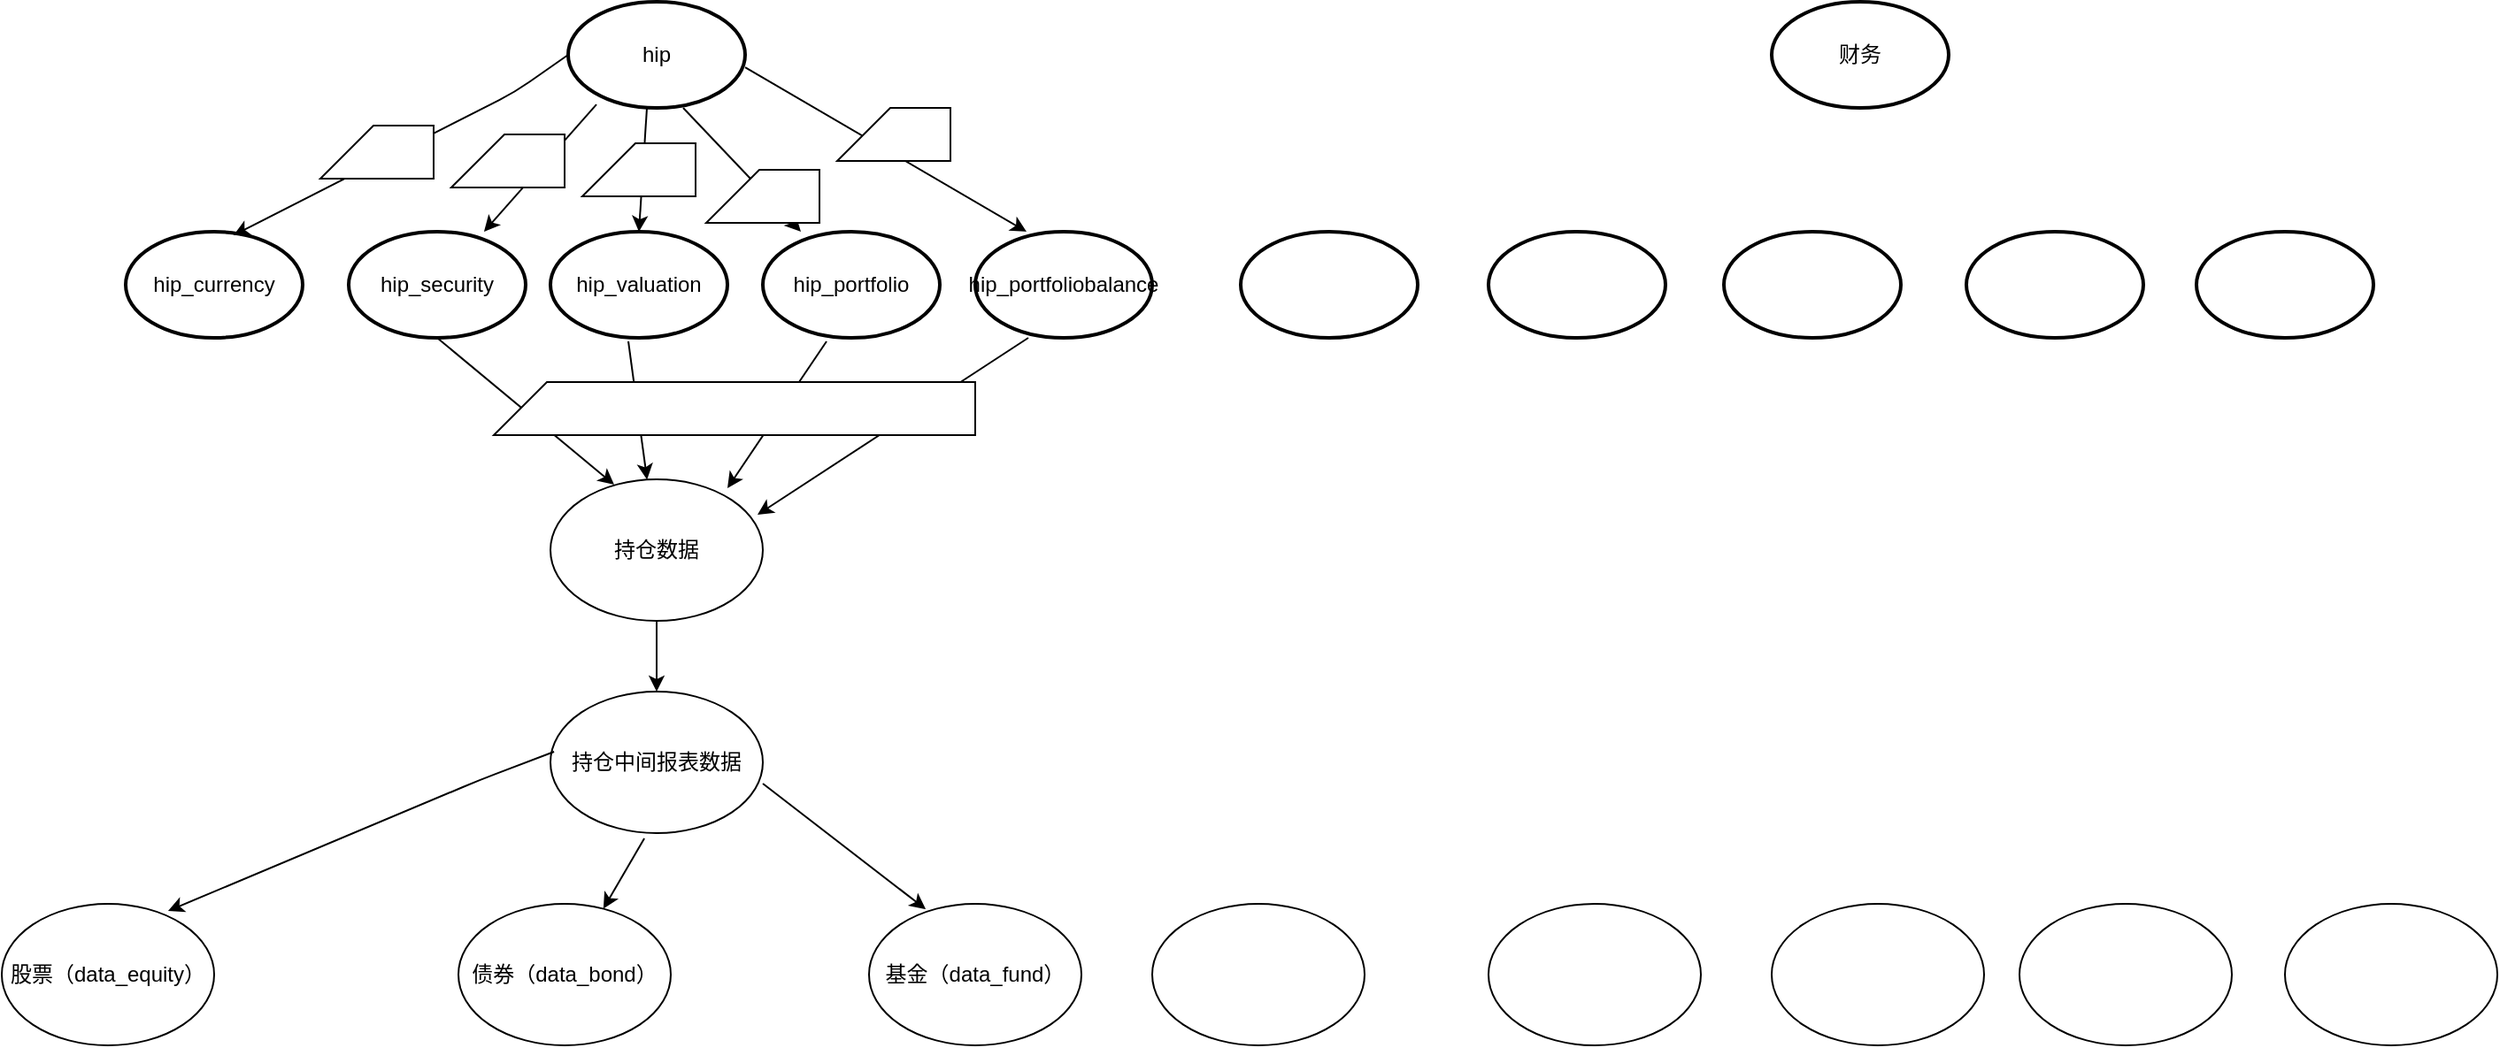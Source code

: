 <mxfile version="10.6.7" type="github"><diagram id="_zzg6bZu23BL-Gkt21Bl" name="Page-1"><mxGraphModel dx="2461" dy="1934" grid="1" gridSize="10" guides="1" tooltips="1" connect="1" arrows="1" fold="1" page="1" pageScale="1" pageWidth="827" pageHeight="1169" math="0" shadow="0"><root><mxCell id="0"/><mxCell id="1" parent="0"/><mxCell id="X9LPVklsuCAL408ApYlD-1" value="" style="strokeWidth=2;html=1;shape=mxgraph.flowchart.start_1;whiteSpace=wrap;" parent="1" vertex="1"><mxGeometry x="90" y="60" width="100" height="60" as="geometry"/></mxCell><mxCell id="X9LPVklsuCAL408ApYlD-2" value="hip_currency" style="strokeWidth=2;html=1;shape=mxgraph.flowchart.start_1;whiteSpace=wrap;" parent="1" vertex="1"><mxGeometry x="-540" y="60" width="100" height="60" as="geometry"/></mxCell><mxCell id="X9LPVklsuCAL408ApYlD-3" value="" style="strokeWidth=2;html=1;shape=mxgraph.flowchart.start_1;whiteSpace=wrap;" parent="1" vertex="1"><mxGeometry x="230" y="60" width="100" height="60" as="geometry"/></mxCell><mxCell id="X9LPVklsuCAL408ApYlD-4" value="" style="strokeWidth=2;html=1;shape=mxgraph.flowchart.start_1;whiteSpace=wrap;" parent="1" vertex="1"><mxGeometry x="363" y="60" width="100" height="60" as="geometry"/></mxCell><mxCell id="X9LPVklsuCAL408ApYlD-5" value="" style="strokeWidth=2;html=1;shape=mxgraph.flowchart.start_1;whiteSpace=wrap;" parent="1" vertex="1"><mxGeometry x="500" y="60" width="100" height="60" as="geometry"/></mxCell><mxCell id="X9LPVklsuCAL408ApYlD-6" value="" style="strokeWidth=2;html=1;shape=mxgraph.flowchart.start_1;whiteSpace=wrap;" parent="1" vertex="1"><mxGeometry x="630" y="60" width="100" height="60" as="geometry"/></mxCell><mxCell id="X9LPVklsuCAL408ApYlD-7" value="hip_portfoliobalance" style="strokeWidth=2;html=1;shape=mxgraph.flowchart.start_1;whiteSpace=wrap;" parent="1" vertex="1"><mxGeometry x="-60" y="60" width="100" height="60" as="geometry"/></mxCell><mxCell id="X9LPVklsuCAL408ApYlD-8" value="hip_portfolio" style="strokeWidth=2;html=1;shape=mxgraph.flowchart.start_1;whiteSpace=wrap;" parent="1" vertex="1"><mxGeometry x="-180" y="60" width="100" height="60" as="geometry"/></mxCell><mxCell id="X9LPVklsuCAL408ApYlD-9" value="hip_valuation" style="strokeWidth=2;html=1;shape=mxgraph.flowchart.start_1;whiteSpace=wrap;" parent="1" vertex="1"><mxGeometry x="-300" y="60" width="100" height="60" as="geometry"/></mxCell><mxCell id="X9LPVklsuCAL408ApYlD-10" value="hip_security" style="strokeWidth=2;html=1;shape=mxgraph.flowchart.start_1;whiteSpace=wrap;" parent="1" vertex="1"><mxGeometry x="-414" y="60" width="100" height="60" as="geometry"/></mxCell><mxCell id="X9LPVklsuCAL408ApYlD-11" value="hip" style="strokeWidth=2;html=1;shape=mxgraph.flowchart.start_1;whiteSpace=wrap;" parent="1" vertex="1"><mxGeometry x="-290" y="-70" width="100" height="60" as="geometry"/></mxCell><mxCell id="X9LPVklsuCAL408ApYlD-12" value="财务" style="strokeWidth=2;html=1;shape=mxgraph.flowchart.start_1;whiteSpace=wrap;" parent="1" vertex="1"><mxGeometry x="390" y="-70" width="100" height="60" as="geometry"/></mxCell><mxCell id="X9LPVklsuCAL408ApYlD-14" value="" style="endArrow=classic;html=1;exitX=0.16;exitY=0.967;exitDx=0;exitDy=0;exitPerimeter=0;" parent="1" source="X9LPVklsuCAL408ApYlD-11" target="X9LPVklsuCAL408ApYlD-10" edge="1"><mxGeometry width="50" height="50" relative="1" as="geometry"><mxPoint x="-410" y="350" as="sourcePoint"/><mxPoint x="-360" y="300" as="targetPoint"/></mxGeometry></mxCell><mxCell id="X9LPVklsuCAL408ApYlD-15" value="" style="endArrow=classic;html=1;entryX=0.5;entryY=0;entryDx=0;entryDy=0;entryPerimeter=0;exitX=0.145;exitY=0.855;exitDx=0;exitDy=0;exitPerimeter=0;" parent="1" target="X9LPVklsuCAL408ApYlD-9" edge="1"><mxGeometry width="50" height="50" relative="1" as="geometry"><mxPoint x="-245.5" y="-10" as="sourcePoint"/><mxPoint x="-334.5" y="69" as="targetPoint"/></mxGeometry></mxCell><mxCell id="X9LPVklsuCAL408ApYlD-16" value="" style="endArrow=classic;html=1;entryX=0.29;entryY=0;entryDx=0;entryDy=0;entryPerimeter=0;exitX=1;exitY=0.617;exitDx=0;exitDy=0;exitPerimeter=0;" parent="1" source="X9LPVklsuCAL408ApYlD-11" target="X9LPVklsuCAL408ApYlD-7" edge="1"><mxGeometry width="50" height="50" relative="1" as="geometry"><mxPoint x="-161" y="-10" as="sourcePoint"/><mxPoint x="-250" y="69" as="targetPoint"/></mxGeometry></mxCell><mxCell id="X9LPVklsuCAL408ApYlD-17" value="" style="endArrow=classic;html=1;exitX=0.145;exitY=0.855;exitDx=0;exitDy=0;exitPerimeter=0;" parent="1" target="X9LPVklsuCAL408ApYlD-8" edge="1"><mxGeometry width="50" height="50" relative="1" as="geometry"><mxPoint x="-225" y="-10" as="sourcePoint"/><mxPoint x="-314" y="69" as="targetPoint"/></mxGeometry></mxCell><mxCell id="X9LPVklsuCAL408ApYlD-18" value="" style="endArrow=classic;html=1;entryX=0.61;entryY=0.033;entryDx=0;entryDy=0;entryPerimeter=0;exitX=0;exitY=0.5;exitDx=0;exitDy=0;exitPerimeter=0;" parent="1" source="X9LPVklsuCAL408ApYlD-11" target="X9LPVklsuCAL408ApYlD-2" edge="1"><mxGeometry width="50" height="50" relative="1" as="geometry"><mxPoint x="-280" y="-19" as="sourcePoint"/><mxPoint x="-379" y="60" as="targetPoint"/><Array as="points"><mxPoint x="-320" y="-19"/></Array></mxGeometry></mxCell><mxCell id="X9LPVklsuCAL408ApYlD-20" value="" style="shape=card;whiteSpace=wrap;html=1;" parent="1" vertex="1"><mxGeometry x="-212" y="25" width="64" height="30" as="geometry"/></mxCell><mxCell id="X9LPVklsuCAL408ApYlD-21" value="" style="shape=card;whiteSpace=wrap;html=1;" parent="1" vertex="1"><mxGeometry x="-282" y="10" width="64" height="30" as="geometry"/></mxCell><mxCell id="X9LPVklsuCAL408ApYlD-22" value="" style="shape=card;whiteSpace=wrap;html=1;" parent="1" vertex="1"><mxGeometry x="-356" y="5" width="64" height="30" as="geometry"/></mxCell><mxCell id="X9LPVklsuCAL408ApYlD-25" value="" style="shape=card;whiteSpace=wrap;html=1;" parent="1" vertex="1"><mxGeometry x="-430" width="64" height="30" as="geometry"/></mxCell><mxCell id="X9LPVklsuCAL408ApYlD-27" value="" style="shape=card;whiteSpace=wrap;html=1;" parent="1" vertex="1"><mxGeometry x="-138" y="-10" width="64" height="30" as="geometry"/></mxCell><mxCell id="X9LPVklsuCAL408ApYlD-28" value="持仓数据" style="ellipse;whiteSpace=wrap;html=1;" parent="1" vertex="1"><mxGeometry x="-300" y="200" width="120" height="80" as="geometry"/></mxCell><mxCell id="d4HCnCp6KsOMvdcdNzOe-1" value="股票（data_equity）" style="ellipse;whiteSpace=wrap;html=1;" vertex="1" parent="1"><mxGeometry x="-610" y="440" width="120" height="80" as="geometry"/></mxCell><mxCell id="d4HCnCp6KsOMvdcdNzOe-2" value="债券（data_bond）" style="ellipse;whiteSpace=wrap;html=1;" vertex="1" parent="1"><mxGeometry x="-352" y="440" width="120" height="80" as="geometry"/></mxCell><mxCell id="d4HCnCp6KsOMvdcdNzOe-3" value="基金（data_fund）" style="ellipse;whiteSpace=wrap;html=1;" vertex="1" parent="1"><mxGeometry x="-120" y="440" width="120" height="80" as="geometry"/></mxCell><mxCell id="d4HCnCp6KsOMvdcdNzOe-4" value="" style="ellipse;whiteSpace=wrap;html=1;" vertex="1" parent="1"><mxGeometry x="40" y="440" width="120" height="80" as="geometry"/></mxCell><mxCell id="d4HCnCp6KsOMvdcdNzOe-6" value="" style="ellipse;whiteSpace=wrap;html=1;" vertex="1" parent="1"><mxGeometry x="680" y="440" width="120" height="80" as="geometry"/></mxCell><mxCell id="d4HCnCp6KsOMvdcdNzOe-7" value="" style="ellipse;whiteSpace=wrap;html=1;" vertex="1" parent="1"><mxGeometry x="530" y="440" width="120" height="80" as="geometry"/></mxCell><mxCell id="d4HCnCp6KsOMvdcdNzOe-8" value="" style="ellipse;whiteSpace=wrap;html=1;" vertex="1" parent="1"><mxGeometry x="390" y="440" width="120" height="80" as="geometry"/></mxCell><mxCell id="d4HCnCp6KsOMvdcdNzOe-9" value="" style="ellipse;whiteSpace=wrap;html=1;" vertex="1" parent="1"><mxGeometry x="230" y="440" width="120" height="80" as="geometry"/></mxCell><mxCell id="d4HCnCp6KsOMvdcdNzOe-10" value="持仓中间报表数据" style="ellipse;whiteSpace=wrap;html=1;" vertex="1" parent="1"><mxGeometry x="-300" y="320" width="120" height="80" as="geometry"/></mxCell><mxCell id="d4HCnCp6KsOMvdcdNzOe-11" value="" style="endArrow=classic;html=1;entryX=0.783;entryY=0.05;entryDx=0;entryDy=0;entryPerimeter=0;exitX=0.017;exitY=0.425;exitDx=0;exitDy=0;exitPerimeter=0;" edge="1" parent="1" source="d4HCnCp6KsOMvdcdNzOe-10" target="d4HCnCp6KsOMvdcdNzOe-1"><mxGeometry width="50" height="50" relative="1" as="geometry"><mxPoint x="-310" y="360" as="sourcePoint"/><mxPoint x="-450" y="390" as="targetPoint"/><Array as="points"><mxPoint x="-340" y="370"/></Array></mxGeometry></mxCell><mxCell id="d4HCnCp6KsOMvdcdNzOe-12" value="" style="endArrow=classic;html=1;entryX=0.267;entryY=0.038;entryDx=0;entryDy=0;entryPerimeter=0;exitX=1;exitY=0.65;exitDx=0;exitDy=0;exitPerimeter=0;" edge="1" parent="1" source="d4HCnCp6KsOMvdcdNzOe-10" target="d4HCnCp6KsOMvdcdNzOe-3"><mxGeometry width="50" height="50" relative="1" as="geometry"><mxPoint x="-288" y="364" as="sourcePoint"/><mxPoint x="-506" y="454" as="targetPoint"/><Array as="points"/></mxGeometry></mxCell><mxCell id="d4HCnCp6KsOMvdcdNzOe-13" value="" style="endArrow=classic;html=1;exitX=0.442;exitY=1.038;exitDx=0;exitDy=0;exitPerimeter=0;" edge="1" parent="1" source="d4HCnCp6KsOMvdcdNzOe-10" target="d4HCnCp6KsOMvdcdNzOe-2"><mxGeometry width="50" height="50" relative="1" as="geometry"><mxPoint x="-610" y="600" as="sourcePoint"/><mxPoint x="-560" y="550" as="targetPoint"/></mxGeometry></mxCell><mxCell id="d4HCnCp6KsOMvdcdNzOe-14" value="" style="endArrow=classic;html=1;exitX=0.5;exitY=1;exitDx=0;exitDy=0;exitPerimeter=0;entryX=0.3;entryY=0.038;entryDx=0;entryDy=0;entryPerimeter=0;" edge="1" parent="1" source="X9LPVklsuCAL408ApYlD-10" target="X9LPVklsuCAL408ApYlD-28"><mxGeometry width="50" height="50" relative="1" as="geometry"><mxPoint x="-610" y="600" as="sourcePoint"/><mxPoint x="-560" y="550" as="targetPoint"/></mxGeometry></mxCell><mxCell id="d4HCnCp6KsOMvdcdNzOe-17" value="" style="endArrow=classic;html=1;exitX=0.3;exitY=1;exitDx=0;exitDy=0;exitPerimeter=0;entryX=0.975;entryY=0.25;entryDx=0;entryDy=0;entryPerimeter=0;" edge="1" parent="1" source="X9LPVklsuCAL408ApYlD-7" target="X9LPVklsuCAL408ApYlD-28"><mxGeometry width="50" height="50" relative="1" as="geometry"><mxPoint x="-334" y="150" as="sourcePoint"/><mxPoint x="-234" y="233" as="targetPoint"/></mxGeometry></mxCell><mxCell id="d4HCnCp6KsOMvdcdNzOe-18" value="" style="endArrow=classic;html=1;exitX=0.44;exitY=1.033;exitDx=0;exitDy=0;exitPerimeter=0;" edge="1" parent="1" source="X9LPVklsuCAL408ApYlD-9" target="X9LPVklsuCAL408ApYlD-28"><mxGeometry width="50" height="50" relative="1" as="geometry"><mxPoint x="-268" y="150" as="sourcePoint"/><mxPoint x="-168" y="233" as="targetPoint"/></mxGeometry></mxCell><mxCell id="d4HCnCp6KsOMvdcdNzOe-19" value="" style="endArrow=classic;html=1;exitX=0.36;exitY=1.033;exitDx=0;exitDy=0;exitPerimeter=0;" edge="1" parent="1" source="X9LPVklsuCAL408ApYlD-8"><mxGeometry width="50" height="50" relative="1" as="geometry"><mxPoint x="-314" y="170" as="sourcePoint"/><mxPoint x="-200" y="205" as="targetPoint"/></mxGeometry></mxCell><mxCell id="d4HCnCp6KsOMvdcdNzOe-20" value="" style="endArrow=classic;html=1;exitX=0.5;exitY=1;exitDx=0;exitDy=0;" edge="1" parent="1" source="X9LPVklsuCAL408ApYlD-28" target="d4HCnCp6KsOMvdcdNzOe-10"><mxGeometry width="50" height="50" relative="1" as="geometry"><mxPoint x="-610" y="600" as="sourcePoint"/><mxPoint x="-560" y="550" as="targetPoint"/></mxGeometry></mxCell><mxCell id="d4HCnCp6KsOMvdcdNzOe-21" value="" style="shape=card;whiteSpace=wrap;html=1;" vertex="1" parent="1"><mxGeometry x="-332" y="145" width="272" height="30" as="geometry"/></mxCell></root></mxGraphModel></diagram></mxfile>